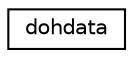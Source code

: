 digraph "Graphical Class Hierarchy"
{
  edge [fontname="Helvetica",fontsize="10",labelfontname="Helvetica",labelfontsize="10"];
  node [fontname="Helvetica",fontsize="10",shape=record];
  rankdir="LR";
  Node0 [label="dohdata",height=0.2,width=0.4,color="black", fillcolor="white", style="filled",URL="$structdohdata.html"];
}
